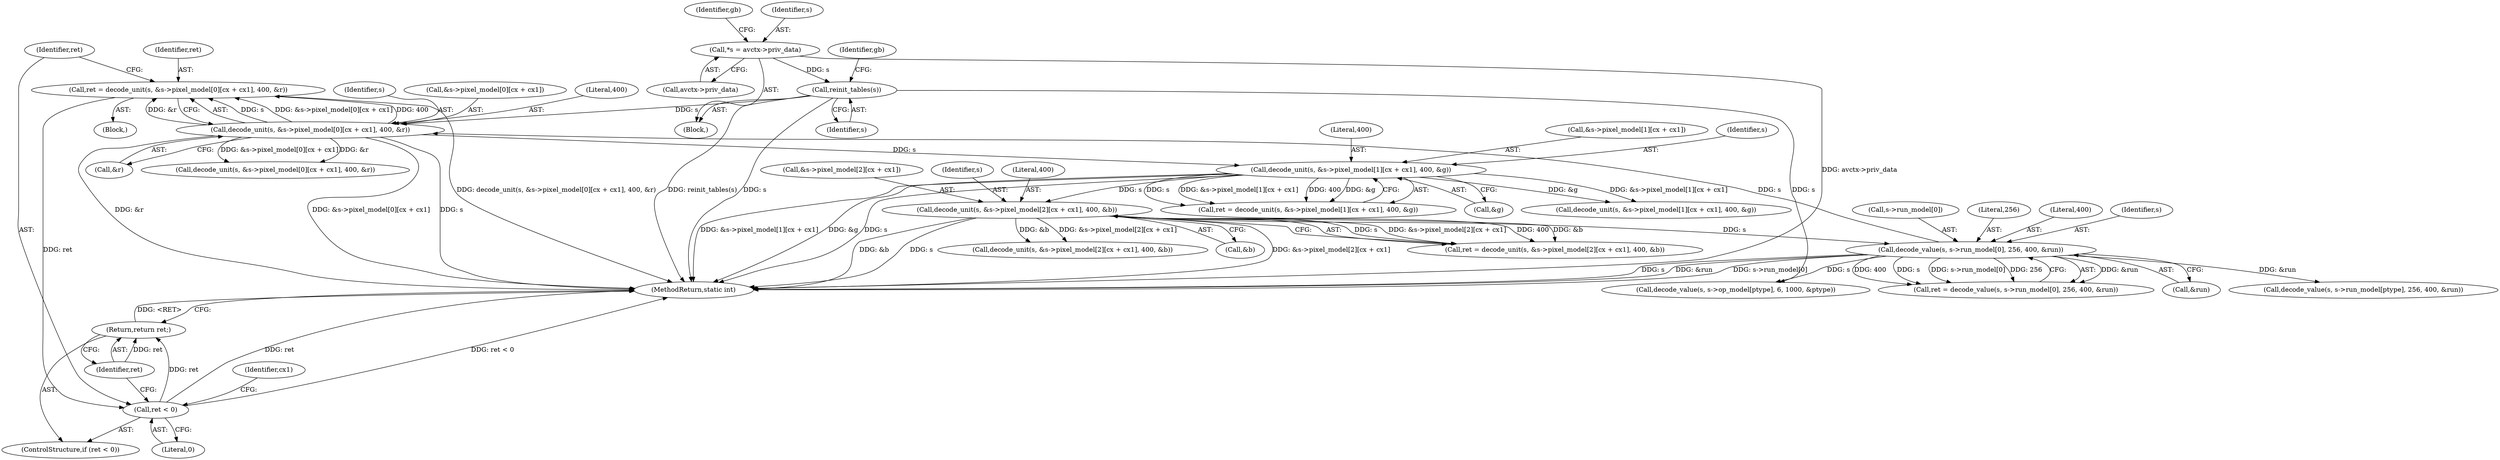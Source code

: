 digraph "0_FFmpeg_7ac5067146613997bb38442cb022d7f41321a706@integer" {
"1000186" [label="(Call,ret = decode_unit(s, &s->pixel_model[0][cx + cx1], 400, &r))"];
"1000188" [label="(Call,decode_unit(s, &s->pixel_model[0][cx + cx1], 400, &r))"];
"1000293" [label="(Call,decode_value(s, s->run_model[0], 256, 400, &run))"];
"1000258" [label="(Call,decode_unit(s, &s->pixel_model[2][cx + cx1], 400, &b))"];
"1000223" [label="(Call,decode_unit(s, &s->pixel_model[1][cx + cx1], 400, &g))"];
"1000166" [label="(Call,reinit_tables(s))"];
"1000106" [label="(Call,*s = avctx->priv_data)"];
"1000204" [label="(Call,ret < 0)"];
"1000207" [label="(Return,return ret;)"];
"1000108" [label="(Call,avctx->priv_data)"];
"1000189" [label="(Identifier,s)"];
"1000206" [label="(Literal,0)"];
"1000391" [label="(Call,decode_value(s, s->op_model[ptype], 6, 1000, &ptype))"];
"1000204" [label="(Call,ret < 0)"];
"1000302" [label="(Call,&run)"];
"1000106" [label="(Call,*s = avctx->priv_data)"];
"1000291" [label="(Call,ret = decode_value(s, s->run_model[0], 256, 400, &run))"];
"1000235" [label="(Literal,400)"];
"1000223" [label="(Call,decode_unit(s, &s->pixel_model[1][cx + cx1], 400, &g))"];
"1000221" [label="(Call,ret = decode_unit(s, &s->pixel_model[1][cx + cx1], 400, &g))"];
"1000167" [label="(Identifier,s)"];
"1000295" [label="(Call,s->run_model[0])"];
"1000525" [label="(Call,decode_value(s, s->run_model[ptype], 256, 400, &run))"];
"1000166" [label="(Call,reinit_tables(s))"];
"1000225" [label="(Call,&s->pixel_model[1][cx + cx1])"];
"1000270" [label="(Literal,400)"];
"1000205" [label="(Identifier,ret)"];
"1000256" [label="(Call,ret = decode_unit(s, &s->pixel_model[2][cx + cx1], 400, &b))"];
"1000293" [label="(Call,decode_value(s, s->run_model[0], 256, 400, &run))"];
"1000236" [label="(Call,&g)"];
"1000258" [label="(Call,decode_unit(s, &s->pixel_model[2][cx + cx1], 400, &b))"];
"1000113" [label="(Identifier,gb)"];
"1000207" [label="(Return,return ret;)"];
"1000300" [label="(Literal,256)"];
"1000190" [label="(Call,&s->pixel_model[0][cx + cx1])"];
"1000260" [label="(Call,&s->pixel_model[2][cx + cx1])"];
"1000186" [label="(Call,ret = decode_unit(s, &s->pixel_model[0][cx + cx1], 400, &r))"];
"1000208" [label="(Identifier,ret)"];
"1000187" [label="(Identifier,ret)"];
"1000301" [label="(Literal,400)"];
"1000485" [label="(Call,decode_unit(s, &s->pixel_model[2][cx + cx1], 400, &b))"];
"1000200" [label="(Literal,400)"];
"1000450" [label="(Call,decode_unit(s, &s->pixel_model[1][cx + cx1], 400, &g))"];
"1000294" [label="(Identifier,s)"];
"1000224" [label="(Identifier,s)"];
"1000259" [label="(Identifier,s)"];
"1000210" [label="(Identifier,cx1)"];
"1000415" [label="(Call,decode_unit(s, &s->pixel_model[0][cx + cx1], 400, &r))"];
"1000107" [label="(Identifier,s)"];
"1000185" [label="(Block,)"];
"1000201" [label="(Call,&r)"];
"1000271" [label="(Call,&b)"];
"1000203" [label="(ControlStructure,if (ret < 0))"];
"1001058" [label="(MethodReturn,static int)"];
"1000169" [label="(Identifier,gb)"];
"1000104" [label="(Block,)"];
"1000188" [label="(Call,decode_unit(s, &s->pixel_model[0][cx + cx1], 400, &r))"];
"1000186" -> "1000185"  [label="AST: "];
"1000186" -> "1000188"  [label="CFG: "];
"1000187" -> "1000186"  [label="AST: "];
"1000188" -> "1000186"  [label="AST: "];
"1000205" -> "1000186"  [label="CFG: "];
"1000186" -> "1001058"  [label="DDG: decode_unit(s, &s->pixel_model[0][cx + cx1], 400, &r)"];
"1000188" -> "1000186"  [label="DDG: s"];
"1000188" -> "1000186"  [label="DDG: &s->pixel_model[0][cx + cx1]"];
"1000188" -> "1000186"  [label="DDG: 400"];
"1000188" -> "1000186"  [label="DDG: &r"];
"1000186" -> "1000204"  [label="DDG: ret"];
"1000188" -> "1000201"  [label="CFG: "];
"1000189" -> "1000188"  [label="AST: "];
"1000190" -> "1000188"  [label="AST: "];
"1000200" -> "1000188"  [label="AST: "];
"1000201" -> "1000188"  [label="AST: "];
"1000188" -> "1001058"  [label="DDG: &r"];
"1000188" -> "1001058"  [label="DDG: &s->pixel_model[0][cx + cx1]"];
"1000188" -> "1001058"  [label="DDG: s"];
"1000293" -> "1000188"  [label="DDG: s"];
"1000166" -> "1000188"  [label="DDG: s"];
"1000188" -> "1000223"  [label="DDG: s"];
"1000188" -> "1000415"  [label="DDG: &s->pixel_model[0][cx + cx1]"];
"1000188" -> "1000415"  [label="DDG: &r"];
"1000293" -> "1000291"  [label="AST: "];
"1000293" -> "1000302"  [label="CFG: "];
"1000294" -> "1000293"  [label="AST: "];
"1000295" -> "1000293"  [label="AST: "];
"1000300" -> "1000293"  [label="AST: "];
"1000301" -> "1000293"  [label="AST: "];
"1000302" -> "1000293"  [label="AST: "];
"1000291" -> "1000293"  [label="CFG: "];
"1000293" -> "1001058"  [label="DDG: s"];
"1000293" -> "1001058"  [label="DDG: &run"];
"1000293" -> "1001058"  [label="DDG: s->run_model[0]"];
"1000293" -> "1000291"  [label="DDG: &run"];
"1000293" -> "1000291"  [label="DDG: 400"];
"1000293" -> "1000291"  [label="DDG: s"];
"1000293" -> "1000291"  [label="DDG: s->run_model[0]"];
"1000293" -> "1000291"  [label="DDG: 256"];
"1000258" -> "1000293"  [label="DDG: s"];
"1000293" -> "1000391"  [label="DDG: s"];
"1000293" -> "1000525"  [label="DDG: &run"];
"1000258" -> "1000256"  [label="AST: "];
"1000258" -> "1000271"  [label="CFG: "];
"1000259" -> "1000258"  [label="AST: "];
"1000260" -> "1000258"  [label="AST: "];
"1000270" -> "1000258"  [label="AST: "];
"1000271" -> "1000258"  [label="AST: "];
"1000256" -> "1000258"  [label="CFG: "];
"1000258" -> "1001058"  [label="DDG: s"];
"1000258" -> "1001058"  [label="DDG: &s->pixel_model[2][cx + cx1]"];
"1000258" -> "1001058"  [label="DDG: &b"];
"1000258" -> "1000256"  [label="DDG: s"];
"1000258" -> "1000256"  [label="DDG: &s->pixel_model[2][cx + cx1]"];
"1000258" -> "1000256"  [label="DDG: 400"];
"1000258" -> "1000256"  [label="DDG: &b"];
"1000223" -> "1000258"  [label="DDG: s"];
"1000258" -> "1000485"  [label="DDG: &s->pixel_model[2][cx + cx1]"];
"1000258" -> "1000485"  [label="DDG: &b"];
"1000223" -> "1000221"  [label="AST: "];
"1000223" -> "1000236"  [label="CFG: "];
"1000224" -> "1000223"  [label="AST: "];
"1000225" -> "1000223"  [label="AST: "];
"1000235" -> "1000223"  [label="AST: "];
"1000236" -> "1000223"  [label="AST: "];
"1000221" -> "1000223"  [label="CFG: "];
"1000223" -> "1001058"  [label="DDG: &s->pixel_model[1][cx + cx1]"];
"1000223" -> "1001058"  [label="DDG: &g"];
"1000223" -> "1001058"  [label="DDG: s"];
"1000223" -> "1000221"  [label="DDG: s"];
"1000223" -> "1000221"  [label="DDG: &s->pixel_model[1][cx + cx1]"];
"1000223" -> "1000221"  [label="DDG: 400"];
"1000223" -> "1000221"  [label="DDG: &g"];
"1000223" -> "1000450"  [label="DDG: &s->pixel_model[1][cx + cx1]"];
"1000223" -> "1000450"  [label="DDG: &g"];
"1000166" -> "1000104"  [label="AST: "];
"1000166" -> "1000167"  [label="CFG: "];
"1000167" -> "1000166"  [label="AST: "];
"1000169" -> "1000166"  [label="CFG: "];
"1000166" -> "1001058"  [label="DDG: reinit_tables(s)"];
"1000166" -> "1001058"  [label="DDG: s"];
"1000106" -> "1000166"  [label="DDG: s"];
"1000166" -> "1000391"  [label="DDG: s"];
"1000106" -> "1000104"  [label="AST: "];
"1000106" -> "1000108"  [label="CFG: "];
"1000107" -> "1000106"  [label="AST: "];
"1000108" -> "1000106"  [label="AST: "];
"1000113" -> "1000106"  [label="CFG: "];
"1000106" -> "1001058"  [label="DDG: avctx->priv_data"];
"1000204" -> "1000203"  [label="AST: "];
"1000204" -> "1000206"  [label="CFG: "];
"1000205" -> "1000204"  [label="AST: "];
"1000206" -> "1000204"  [label="AST: "];
"1000208" -> "1000204"  [label="CFG: "];
"1000210" -> "1000204"  [label="CFG: "];
"1000204" -> "1001058"  [label="DDG: ret"];
"1000204" -> "1001058"  [label="DDG: ret < 0"];
"1000204" -> "1000207"  [label="DDG: ret"];
"1000207" -> "1000203"  [label="AST: "];
"1000207" -> "1000208"  [label="CFG: "];
"1000208" -> "1000207"  [label="AST: "];
"1001058" -> "1000207"  [label="CFG: "];
"1000207" -> "1001058"  [label="DDG: <RET>"];
"1000208" -> "1000207"  [label="DDG: ret"];
}
